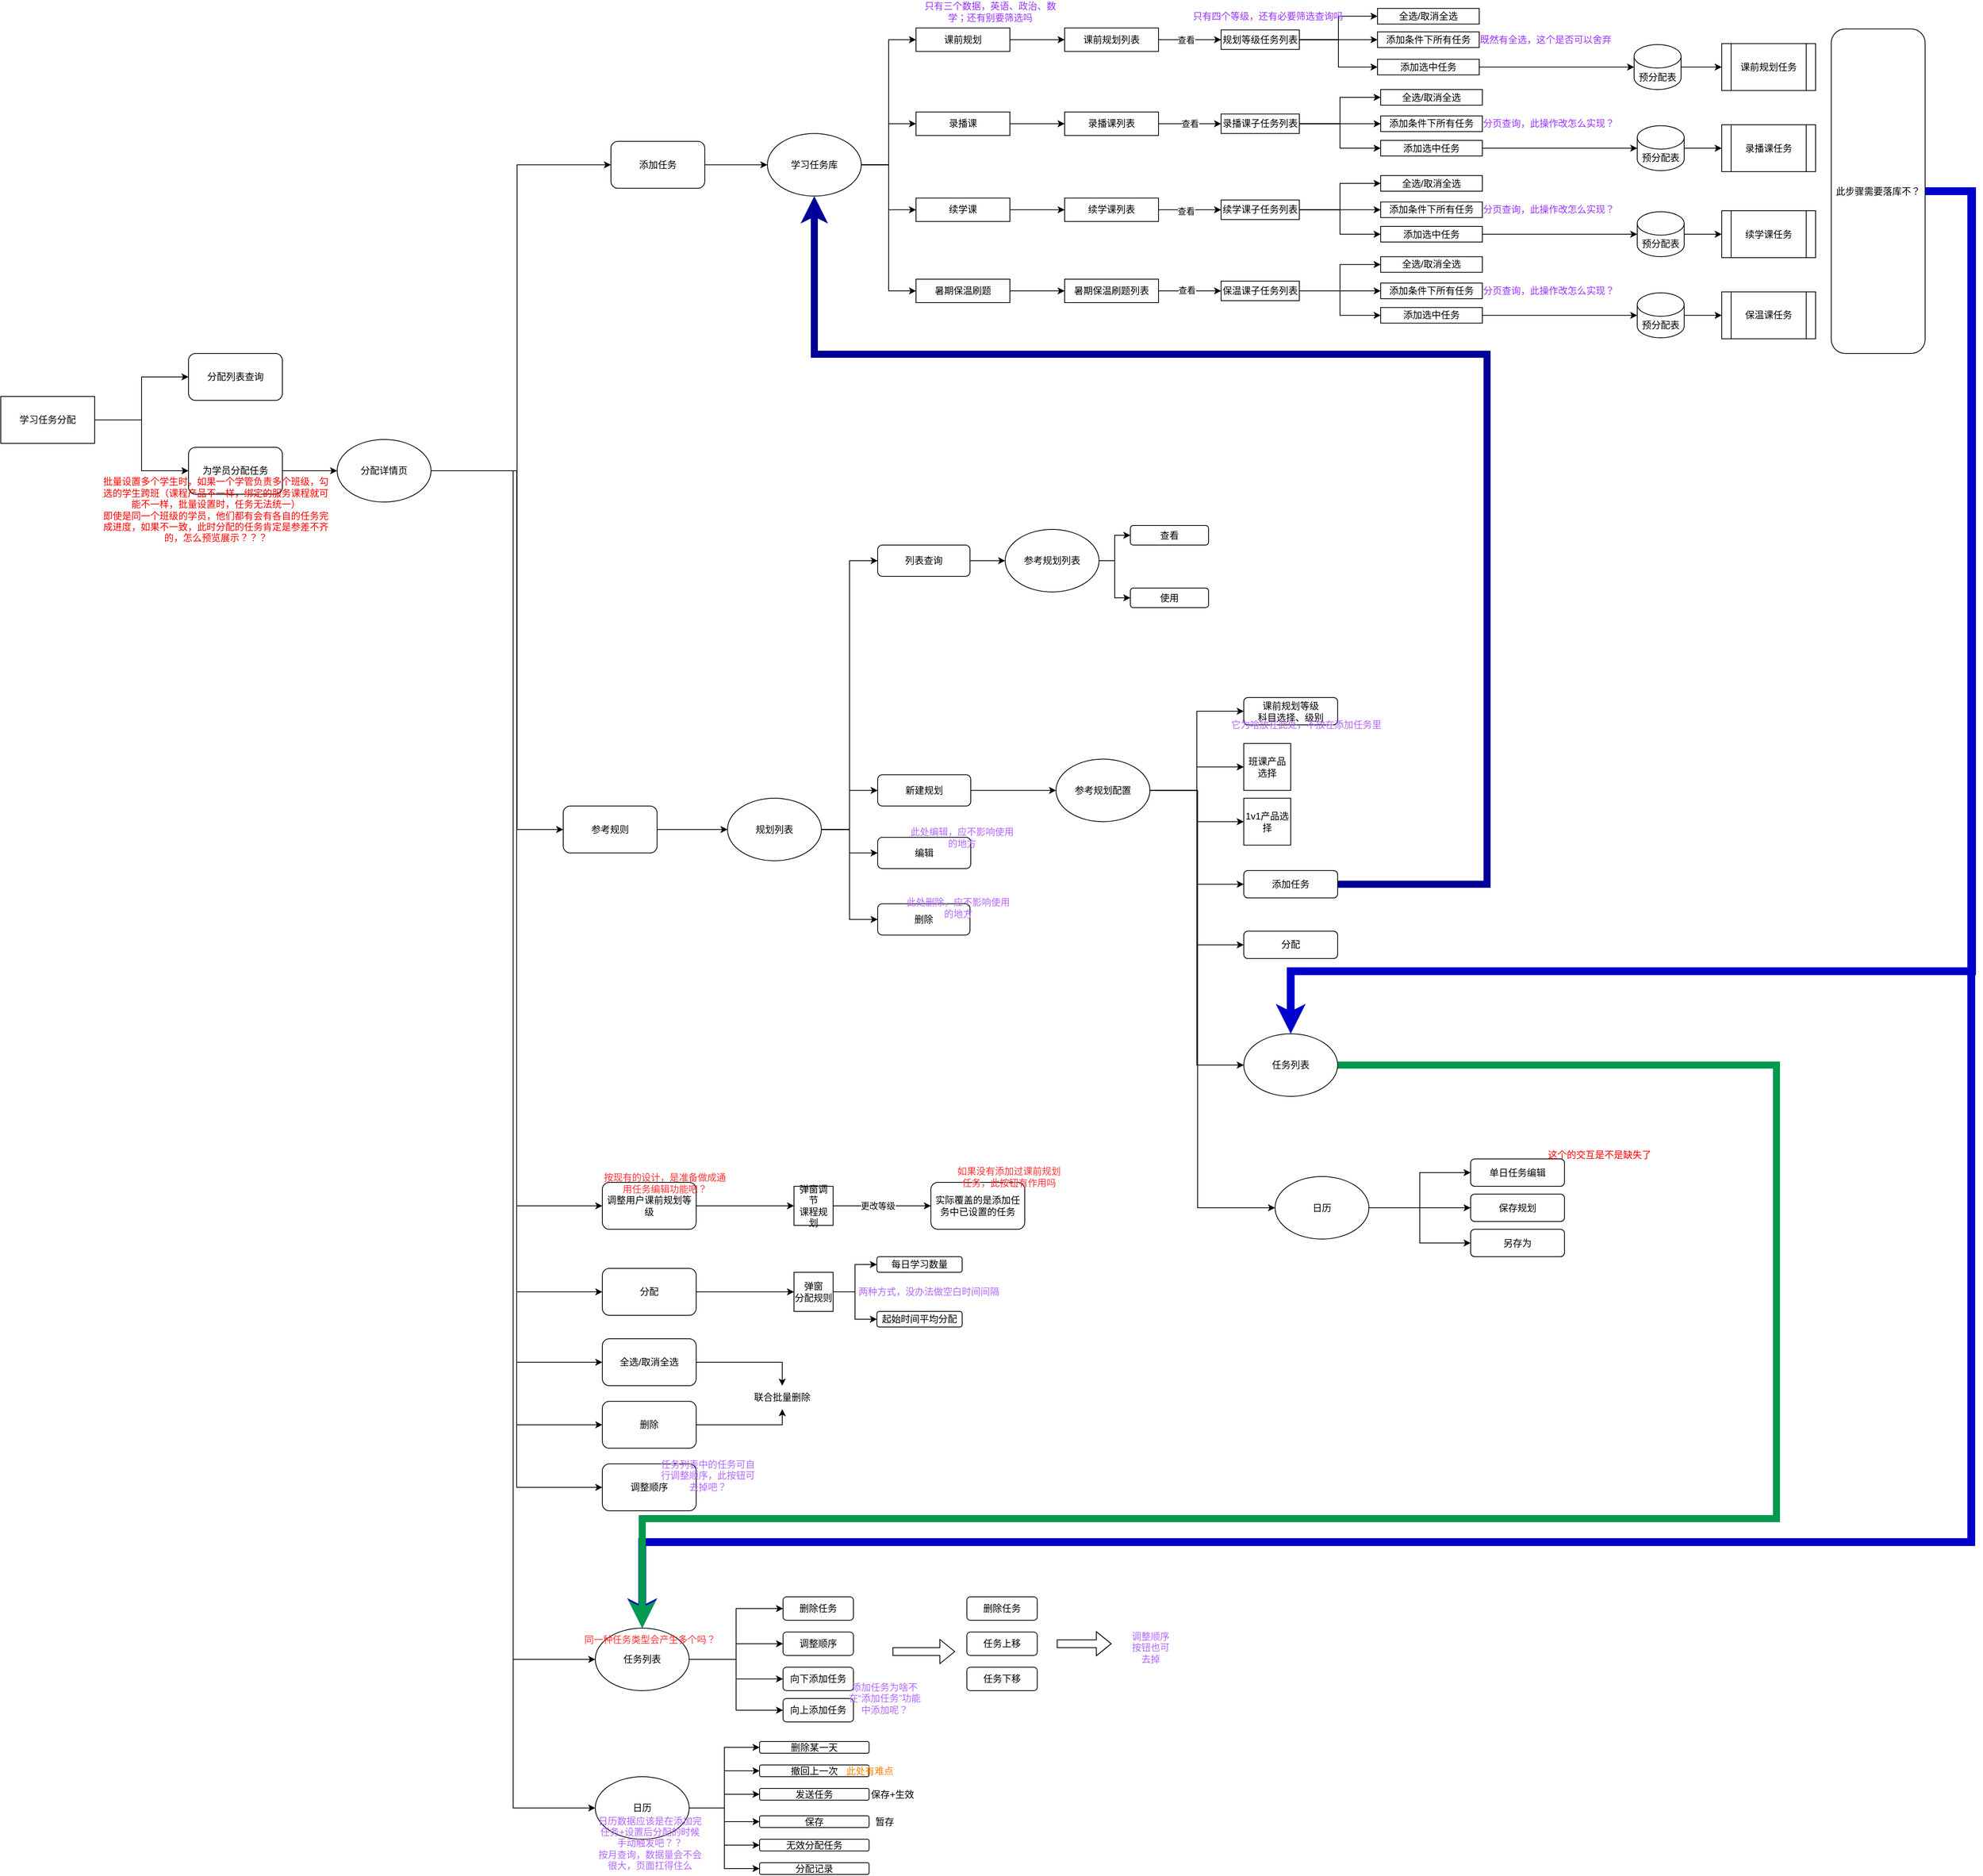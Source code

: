 <mxfile version="24.0.2" type="github">
  <diagram name="第 1 页" id="DTEnMfCUto97bQmpxiS1">
    <mxGraphModel dx="2868" dy="1452" grid="1" gridSize="10" guides="1" tooltips="1" connect="1" arrows="1" fold="1" page="1" pageScale="1" pageWidth="827" pageHeight="1169" math="0" shadow="0">
      <root>
        <mxCell id="0" />
        <mxCell id="1" parent="0" />
        <mxCell id="Sbyam__u2MsJ9fQgmKF_-37" style="edgeStyle=orthogonalEdgeStyle;rounded=0;orthogonalLoop=1;jettySize=auto;html=1;exitX=1;exitY=0.5;exitDx=0;exitDy=0;" edge="1" parent="1" source="Sbyam__u2MsJ9fQgmKF_-35" target="Sbyam__u2MsJ9fQgmKF_-36">
          <mxGeometry relative="1" as="geometry" />
        </mxCell>
        <mxCell id="Sbyam__u2MsJ9fQgmKF_-39" style="edgeStyle=orthogonalEdgeStyle;rounded=0;orthogonalLoop=1;jettySize=auto;html=1;exitX=1;exitY=0.5;exitDx=0;exitDy=0;entryX=0;entryY=0.5;entryDx=0;entryDy=0;" edge="1" parent="1" source="Sbyam__u2MsJ9fQgmKF_-35" target="Sbyam__u2MsJ9fQgmKF_-38">
          <mxGeometry relative="1" as="geometry" />
        </mxCell>
        <mxCell id="Sbyam__u2MsJ9fQgmKF_-35" value="学习任务分配" style="rounded=0;whiteSpace=wrap;html=1;" vertex="1" parent="1">
          <mxGeometry x="110" y="525" width="120" height="60" as="geometry" />
        </mxCell>
        <mxCell id="Sbyam__u2MsJ9fQgmKF_-36" value="分配列表查询" style="rounded=1;whiteSpace=wrap;html=1;" vertex="1" parent="1">
          <mxGeometry x="350" y="470" width="120" height="60" as="geometry" />
        </mxCell>
        <mxCell id="Sbyam__u2MsJ9fQgmKF_-42" style="edgeStyle=orthogonalEdgeStyle;rounded=0;orthogonalLoop=1;jettySize=auto;html=1;exitX=1;exitY=0.5;exitDx=0;exitDy=0;" edge="1" parent="1" source="Sbyam__u2MsJ9fQgmKF_-38" target="Sbyam__u2MsJ9fQgmKF_-41">
          <mxGeometry relative="1" as="geometry" />
        </mxCell>
        <mxCell id="Sbyam__u2MsJ9fQgmKF_-38" value="为学员分配任务" style="rounded=1;whiteSpace=wrap;html=1;" vertex="1" parent="1">
          <mxGeometry x="350" y="590" width="120" height="60" as="geometry" />
        </mxCell>
        <mxCell id="Sbyam__u2MsJ9fQgmKF_-50" style="edgeStyle=orthogonalEdgeStyle;rounded=0;orthogonalLoop=1;jettySize=auto;html=1;exitX=1;exitY=0.5;exitDx=0;exitDy=0;entryX=0;entryY=0.5;entryDx=0;entryDy=0;" edge="1" parent="1" source="Sbyam__u2MsJ9fQgmKF_-41" target="Sbyam__u2MsJ9fQgmKF_-43">
          <mxGeometry relative="1" as="geometry">
            <Array as="points">
              <mxPoint x="770" y="620" />
              <mxPoint x="770" y="229" />
            </Array>
          </mxGeometry>
        </mxCell>
        <mxCell id="Sbyam__u2MsJ9fQgmKF_-52" style="edgeStyle=orthogonalEdgeStyle;rounded=0;orthogonalLoop=1;jettySize=auto;html=1;exitX=1;exitY=0.5;exitDx=0;exitDy=0;entryX=0;entryY=0.5;entryDx=0;entryDy=0;" edge="1" parent="1" source="Sbyam__u2MsJ9fQgmKF_-41" target="Sbyam__u2MsJ9fQgmKF_-45">
          <mxGeometry relative="1" as="geometry" />
        </mxCell>
        <mxCell id="Sbyam__u2MsJ9fQgmKF_-53" style="edgeStyle=orthogonalEdgeStyle;rounded=0;orthogonalLoop=1;jettySize=auto;html=1;exitX=1;exitY=0.5;exitDx=0;exitDy=0;entryX=0;entryY=0.5;entryDx=0;entryDy=0;" edge="1" parent="1" source="Sbyam__u2MsJ9fQgmKF_-41" target="Sbyam__u2MsJ9fQgmKF_-46">
          <mxGeometry relative="1" as="geometry" />
        </mxCell>
        <mxCell id="Sbyam__u2MsJ9fQgmKF_-54" style="edgeStyle=orthogonalEdgeStyle;rounded=0;orthogonalLoop=1;jettySize=auto;html=1;exitX=1;exitY=0.5;exitDx=0;exitDy=0;entryX=0;entryY=0.5;entryDx=0;entryDy=0;" edge="1" parent="1" source="Sbyam__u2MsJ9fQgmKF_-41" target="Sbyam__u2MsJ9fQgmKF_-47">
          <mxGeometry relative="1" as="geometry" />
        </mxCell>
        <mxCell id="Sbyam__u2MsJ9fQgmKF_-55" style="edgeStyle=orthogonalEdgeStyle;rounded=0;orthogonalLoop=1;jettySize=auto;html=1;exitX=1;exitY=0.5;exitDx=0;exitDy=0;entryX=0;entryY=0.5;entryDx=0;entryDy=0;" edge="1" parent="1" source="Sbyam__u2MsJ9fQgmKF_-41" target="Sbyam__u2MsJ9fQgmKF_-48">
          <mxGeometry relative="1" as="geometry" />
        </mxCell>
        <mxCell id="Sbyam__u2MsJ9fQgmKF_-56" style="edgeStyle=orthogonalEdgeStyle;rounded=0;orthogonalLoop=1;jettySize=auto;html=1;exitX=1;exitY=0.5;exitDx=0;exitDy=0;entryX=0;entryY=0.5;entryDx=0;entryDy=0;" edge="1" parent="1" source="Sbyam__u2MsJ9fQgmKF_-41" target="Sbyam__u2MsJ9fQgmKF_-49">
          <mxGeometry relative="1" as="geometry" />
        </mxCell>
        <mxCell id="Sbyam__u2MsJ9fQgmKF_-57" style="edgeStyle=orthogonalEdgeStyle;rounded=0;orthogonalLoop=1;jettySize=auto;html=1;exitX=1;exitY=0.5;exitDx=0;exitDy=0;entryX=0;entryY=0.5;entryDx=0;entryDy=0;" edge="1" parent="1" source="Sbyam__u2MsJ9fQgmKF_-41" target="Sbyam__u2MsJ9fQgmKF_-44">
          <mxGeometry relative="1" as="geometry">
            <Array as="points">
              <mxPoint x="770" y="620" />
              <mxPoint x="770" y="1079" />
            </Array>
          </mxGeometry>
        </mxCell>
        <mxCell id="Sbyam__u2MsJ9fQgmKF_-152" style="edgeStyle=orthogonalEdgeStyle;rounded=0;orthogonalLoop=1;jettySize=auto;html=1;exitX=1;exitY=0.5;exitDx=0;exitDy=0;entryX=0;entryY=0.5;entryDx=0;entryDy=0;" edge="1" parent="1" source="Sbyam__u2MsJ9fQgmKF_-41" target="Sbyam__u2MsJ9fQgmKF_-151">
          <mxGeometry relative="1" as="geometry" />
        </mxCell>
        <mxCell id="Sbyam__u2MsJ9fQgmKF_-191" style="edgeStyle=orthogonalEdgeStyle;rounded=0;orthogonalLoop=1;jettySize=auto;html=1;exitX=1;exitY=0.5;exitDx=0;exitDy=0;entryX=0;entryY=0.5;entryDx=0;entryDy=0;" edge="1" parent="1" source="Sbyam__u2MsJ9fQgmKF_-41" target="Sbyam__u2MsJ9fQgmKF_-154">
          <mxGeometry relative="1" as="geometry" />
        </mxCell>
        <mxCell id="Sbyam__u2MsJ9fQgmKF_-41" value="分配详情页" style="ellipse;whiteSpace=wrap;html=1;" vertex="1" parent="1">
          <mxGeometry x="540" y="580" width="120" height="80" as="geometry" />
        </mxCell>
        <mxCell id="Sbyam__u2MsJ9fQgmKF_-59" style="edgeStyle=orthogonalEdgeStyle;rounded=0;orthogonalLoop=1;jettySize=auto;html=1;exitX=1;exitY=0.5;exitDx=0;exitDy=0;entryX=0;entryY=0.5;entryDx=0;entryDy=0;" edge="1" parent="1" source="Sbyam__u2MsJ9fQgmKF_-43" target="Sbyam__u2MsJ9fQgmKF_-58">
          <mxGeometry relative="1" as="geometry" />
        </mxCell>
        <mxCell id="Sbyam__u2MsJ9fQgmKF_-43" value="添加任务" style="rounded=1;whiteSpace=wrap;html=1;" vertex="1" parent="1">
          <mxGeometry x="890" y="198.75" width="120" height="60" as="geometry" />
        </mxCell>
        <mxCell id="Sbyam__u2MsJ9fQgmKF_-61" style="edgeStyle=orthogonalEdgeStyle;rounded=0;orthogonalLoop=1;jettySize=auto;html=1;exitX=1;exitY=0.5;exitDx=0;exitDy=0;" edge="1" parent="1" source="Sbyam__u2MsJ9fQgmKF_-44" target="Sbyam__u2MsJ9fQgmKF_-60">
          <mxGeometry relative="1" as="geometry" />
        </mxCell>
        <mxCell id="Sbyam__u2MsJ9fQgmKF_-44" value="参考规则" style="rounded=1;whiteSpace=wrap;html=1;" vertex="1" parent="1">
          <mxGeometry x="829" y="1048.75" width="120" height="60" as="geometry" />
        </mxCell>
        <mxCell id="Sbyam__u2MsJ9fQgmKF_-63" style="edgeStyle=orthogonalEdgeStyle;rounded=0;orthogonalLoop=1;jettySize=auto;html=1;exitX=1;exitY=0.5;exitDx=0;exitDy=0;" edge="1" parent="1" source="Sbyam__u2MsJ9fQgmKF_-45" target="Sbyam__u2MsJ9fQgmKF_-62">
          <mxGeometry relative="1" as="geometry" />
        </mxCell>
        <mxCell id="Sbyam__u2MsJ9fQgmKF_-45" value="调整用户课前规划等级" style="rounded=1;whiteSpace=wrap;html=1;" vertex="1" parent="1">
          <mxGeometry x="879" y="1530" width="120" height="60" as="geometry" />
        </mxCell>
        <mxCell id="Sbyam__u2MsJ9fQgmKF_-189" style="edgeStyle=orthogonalEdgeStyle;rounded=0;orthogonalLoop=1;jettySize=auto;html=1;exitX=1;exitY=0.5;exitDx=0;exitDy=0;" edge="1" parent="1" source="Sbyam__u2MsJ9fQgmKF_-46" target="Sbyam__u2MsJ9fQgmKF_-64">
          <mxGeometry relative="1" as="geometry" />
        </mxCell>
        <mxCell id="Sbyam__u2MsJ9fQgmKF_-46" value="分配" style="rounded=1;whiteSpace=wrap;html=1;" vertex="1" parent="1">
          <mxGeometry x="879" y="1640" width="120" height="60" as="geometry" />
        </mxCell>
        <mxCell id="Sbyam__u2MsJ9fQgmKF_-193" style="edgeStyle=orthogonalEdgeStyle;rounded=0;orthogonalLoop=1;jettySize=auto;html=1;exitX=1;exitY=0.5;exitDx=0;exitDy=0;entryX=0.5;entryY=0;entryDx=0;entryDy=0;" edge="1" parent="1" source="Sbyam__u2MsJ9fQgmKF_-47" target="Sbyam__u2MsJ9fQgmKF_-192">
          <mxGeometry relative="1" as="geometry" />
        </mxCell>
        <mxCell id="Sbyam__u2MsJ9fQgmKF_-47" value="全选/取消全选" style="rounded=1;whiteSpace=wrap;html=1;" vertex="1" parent="1">
          <mxGeometry x="879" y="1730" width="120" height="60" as="geometry" />
        </mxCell>
        <mxCell id="Sbyam__u2MsJ9fQgmKF_-194" style="edgeStyle=orthogonalEdgeStyle;rounded=0;orthogonalLoop=1;jettySize=auto;html=1;exitX=1;exitY=0.5;exitDx=0;exitDy=0;entryX=0.5;entryY=1;entryDx=0;entryDy=0;" edge="1" parent="1" source="Sbyam__u2MsJ9fQgmKF_-48" target="Sbyam__u2MsJ9fQgmKF_-192">
          <mxGeometry relative="1" as="geometry" />
        </mxCell>
        <mxCell id="Sbyam__u2MsJ9fQgmKF_-48" value="删除" style="rounded=1;whiteSpace=wrap;html=1;" vertex="1" parent="1">
          <mxGeometry x="879" y="1810" width="120" height="60" as="geometry" />
        </mxCell>
        <mxCell id="Sbyam__u2MsJ9fQgmKF_-49" value="调整顺序" style="rounded=1;whiteSpace=wrap;html=1;" vertex="1" parent="1">
          <mxGeometry x="879" y="1890" width="120" height="60" as="geometry" />
        </mxCell>
        <mxCell id="Sbyam__u2MsJ9fQgmKF_-69" style="edgeStyle=orthogonalEdgeStyle;rounded=0;orthogonalLoop=1;jettySize=auto;html=1;exitX=1;exitY=0.5;exitDx=0;exitDy=0;entryX=0;entryY=0.5;entryDx=0;entryDy=0;" edge="1" parent="1" source="Sbyam__u2MsJ9fQgmKF_-58" target="Sbyam__u2MsJ9fQgmKF_-65">
          <mxGeometry relative="1" as="geometry" />
        </mxCell>
        <mxCell id="Sbyam__u2MsJ9fQgmKF_-70" style="edgeStyle=orthogonalEdgeStyle;rounded=0;orthogonalLoop=1;jettySize=auto;html=1;exitX=1;exitY=0.5;exitDx=0;exitDy=0;entryX=0;entryY=0.5;entryDx=0;entryDy=0;" edge="1" parent="1" source="Sbyam__u2MsJ9fQgmKF_-58" target="Sbyam__u2MsJ9fQgmKF_-66">
          <mxGeometry relative="1" as="geometry" />
        </mxCell>
        <mxCell id="Sbyam__u2MsJ9fQgmKF_-71" style="edgeStyle=orthogonalEdgeStyle;rounded=0;orthogonalLoop=1;jettySize=auto;html=1;exitX=1;exitY=0.5;exitDx=0;exitDy=0;entryX=0;entryY=0.5;entryDx=0;entryDy=0;" edge="1" parent="1" source="Sbyam__u2MsJ9fQgmKF_-58" target="Sbyam__u2MsJ9fQgmKF_-67">
          <mxGeometry relative="1" as="geometry" />
        </mxCell>
        <mxCell id="Sbyam__u2MsJ9fQgmKF_-72" style="edgeStyle=orthogonalEdgeStyle;rounded=0;orthogonalLoop=1;jettySize=auto;html=1;exitX=1;exitY=0.5;exitDx=0;exitDy=0;entryX=0;entryY=0.5;entryDx=0;entryDy=0;" edge="1" parent="1" source="Sbyam__u2MsJ9fQgmKF_-58" target="Sbyam__u2MsJ9fQgmKF_-68">
          <mxGeometry relative="1" as="geometry" />
        </mxCell>
        <mxCell id="Sbyam__u2MsJ9fQgmKF_-58" value="学习任务库" style="ellipse;whiteSpace=wrap;html=1;" vertex="1" parent="1">
          <mxGeometry x="1090" y="188.75" width="120" height="80" as="geometry" />
        </mxCell>
        <mxCell id="Sbyam__u2MsJ9fQgmKF_-213" style="edgeStyle=orthogonalEdgeStyle;rounded=0;orthogonalLoop=1;jettySize=auto;html=1;exitX=1;exitY=0.5;exitDx=0;exitDy=0;entryX=0;entryY=0.5;entryDx=0;entryDy=0;" edge="1" parent="1" source="Sbyam__u2MsJ9fQgmKF_-60" target="Sbyam__u2MsJ9fQgmKF_-209">
          <mxGeometry relative="1" as="geometry" />
        </mxCell>
        <mxCell id="Sbyam__u2MsJ9fQgmKF_-214" style="edgeStyle=orthogonalEdgeStyle;rounded=0;orthogonalLoop=1;jettySize=auto;html=1;exitX=1;exitY=0.5;exitDx=0;exitDy=0;entryX=0;entryY=0.5;entryDx=0;entryDy=0;" edge="1" parent="1" source="Sbyam__u2MsJ9fQgmKF_-60" target="Sbyam__u2MsJ9fQgmKF_-210">
          <mxGeometry relative="1" as="geometry" />
        </mxCell>
        <mxCell id="Sbyam__u2MsJ9fQgmKF_-215" style="edgeStyle=orthogonalEdgeStyle;rounded=0;orthogonalLoop=1;jettySize=auto;html=1;exitX=1;exitY=0.5;exitDx=0;exitDy=0;entryX=0;entryY=0.5;entryDx=0;entryDy=0;" edge="1" parent="1" source="Sbyam__u2MsJ9fQgmKF_-60" target="Sbyam__u2MsJ9fQgmKF_-211">
          <mxGeometry relative="1" as="geometry" />
        </mxCell>
        <mxCell id="Sbyam__u2MsJ9fQgmKF_-216" style="edgeStyle=orthogonalEdgeStyle;rounded=0;orthogonalLoop=1;jettySize=auto;html=1;exitX=1;exitY=0.5;exitDx=0;exitDy=0;entryX=0;entryY=0.5;entryDx=0;entryDy=0;" edge="1" parent="1" source="Sbyam__u2MsJ9fQgmKF_-60" target="Sbyam__u2MsJ9fQgmKF_-212">
          <mxGeometry relative="1" as="geometry" />
        </mxCell>
        <mxCell id="Sbyam__u2MsJ9fQgmKF_-60" value="规划列表" style="ellipse;whiteSpace=wrap;html=1;" vertex="1" parent="1">
          <mxGeometry x="1039" y="1038.75" width="120" height="80" as="geometry" />
        </mxCell>
        <mxCell id="Sbyam__u2MsJ9fQgmKF_-158" style="edgeStyle=orthogonalEdgeStyle;rounded=0;orthogonalLoop=1;jettySize=auto;html=1;exitX=1;exitY=0.5;exitDx=0;exitDy=0;entryX=0;entryY=0.5;entryDx=0;entryDy=0;" edge="1" parent="1" source="Sbyam__u2MsJ9fQgmKF_-62" target="Sbyam__u2MsJ9fQgmKF_-157">
          <mxGeometry relative="1" as="geometry" />
        </mxCell>
        <mxCell id="Sbyam__u2MsJ9fQgmKF_-159" value="更改等级" style="edgeLabel;html=1;align=center;verticalAlign=middle;resizable=0;points=[];" vertex="1" connectable="0" parent="Sbyam__u2MsJ9fQgmKF_-158">
          <mxGeometry x="-0.192" y="-1" relative="1" as="geometry">
            <mxPoint x="6" y="-1" as="offset" />
          </mxGeometry>
        </mxCell>
        <mxCell id="Sbyam__u2MsJ9fQgmKF_-62" value="弹窗&lt;span style=&quot;background-color: initial;&quot;&gt;调节&lt;/span&gt;&lt;div&gt;课程&lt;span style=&quot;background-color: initial;&quot;&gt;规划&lt;/span&gt;&lt;/div&gt;" style="whiteSpace=wrap;html=1;aspect=fixed;" vertex="1" parent="1">
          <mxGeometry x="1124" y="1535" width="50" height="50" as="geometry" />
        </mxCell>
        <mxCell id="Sbyam__u2MsJ9fQgmKF_-187" style="edgeStyle=orthogonalEdgeStyle;rounded=0;orthogonalLoop=1;jettySize=auto;html=1;exitX=1;exitY=0.5;exitDx=0;exitDy=0;entryX=0;entryY=0.5;entryDx=0;entryDy=0;" edge="1" parent="1" source="Sbyam__u2MsJ9fQgmKF_-64" target="Sbyam__u2MsJ9fQgmKF_-183">
          <mxGeometry relative="1" as="geometry" />
        </mxCell>
        <mxCell id="Sbyam__u2MsJ9fQgmKF_-188" style="edgeStyle=orthogonalEdgeStyle;rounded=0;orthogonalLoop=1;jettySize=auto;html=1;exitX=1;exitY=0.5;exitDx=0;exitDy=0;entryX=0;entryY=0.5;entryDx=0;entryDy=0;" edge="1" parent="1" source="Sbyam__u2MsJ9fQgmKF_-64" target="Sbyam__u2MsJ9fQgmKF_-186">
          <mxGeometry relative="1" as="geometry" />
        </mxCell>
        <mxCell id="Sbyam__u2MsJ9fQgmKF_-64" value="弹窗&lt;div&gt;分配规则&lt;/div&gt;" style="whiteSpace=wrap;html=1;aspect=fixed;" vertex="1" parent="1">
          <mxGeometry x="1124" y="1645" width="50" height="50" as="geometry" />
        </mxCell>
        <mxCell id="Sbyam__u2MsJ9fQgmKF_-93" style="edgeStyle=orthogonalEdgeStyle;rounded=0;orthogonalLoop=1;jettySize=auto;html=1;exitX=1;exitY=0.5;exitDx=0;exitDy=0;entryX=0;entryY=0.5;entryDx=0;entryDy=0;" edge="1" parent="1" source="Sbyam__u2MsJ9fQgmKF_-65" target="Sbyam__u2MsJ9fQgmKF_-92">
          <mxGeometry relative="1" as="geometry" />
        </mxCell>
        <mxCell id="Sbyam__u2MsJ9fQgmKF_-65" value="课前规划" style="rounded=0;whiteSpace=wrap;html=1;" vertex="1" parent="1">
          <mxGeometry x="1280" y="53.75" width="120" height="30" as="geometry" />
        </mxCell>
        <mxCell id="Sbyam__u2MsJ9fQgmKF_-98" style="edgeStyle=orthogonalEdgeStyle;rounded=0;orthogonalLoop=1;jettySize=auto;html=1;exitX=1;exitY=0.5;exitDx=0;exitDy=0;entryX=0;entryY=0.5;entryDx=0;entryDy=0;" edge="1" parent="1" source="Sbyam__u2MsJ9fQgmKF_-66" target="Sbyam__u2MsJ9fQgmKF_-97">
          <mxGeometry relative="1" as="geometry" />
        </mxCell>
        <mxCell id="Sbyam__u2MsJ9fQgmKF_-66" value="录播课" style="rounded=0;whiteSpace=wrap;html=1;" vertex="1" parent="1">
          <mxGeometry x="1280" y="161.25" width="120" height="30" as="geometry" />
        </mxCell>
        <mxCell id="Sbyam__u2MsJ9fQgmKF_-114" style="edgeStyle=orthogonalEdgeStyle;rounded=0;orthogonalLoop=1;jettySize=auto;html=1;exitX=1;exitY=0.5;exitDx=0;exitDy=0;entryX=0;entryY=0.5;entryDx=0;entryDy=0;" edge="1" parent="1" source="Sbyam__u2MsJ9fQgmKF_-67" target="Sbyam__u2MsJ9fQgmKF_-113">
          <mxGeometry relative="1" as="geometry" />
        </mxCell>
        <mxCell id="Sbyam__u2MsJ9fQgmKF_-67" value="续学课" style="rounded=0;whiteSpace=wrap;html=1;" vertex="1" parent="1">
          <mxGeometry x="1280" y="271.25" width="120" height="30" as="geometry" />
        </mxCell>
        <mxCell id="Sbyam__u2MsJ9fQgmKF_-129" style="edgeStyle=orthogonalEdgeStyle;rounded=0;orthogonalLoop=1;jettySize=auto;html=1;exitX=1;exitY=0.5;exitDx=0;exitDy=0;entryX=0;entryY=0.5;entryDx=0;entryDy=0;" edge="1" parent="1" source="Sbyam__u2MsJ9fQgmKF_-68" target="Sbyam__u2MsJ9fQgmKF_-128">
          <mxGeometry relative="1" as="geometry" />
        </mxCell>
        <mxCell id="Sbyam__u2MsJ9fQgmKF_-68" value="暑期保温刷题" style="rounded=0;whiteSpace=wrap;html=1;" vertex="1" parent="1">
          <mxGeometry x="1280" y="375" width="120" height="30" as="geometry" />
        </mxCell>
        <mxCell id="Sbyam__u2MsJ9fQgmKF_-73" value="&lt;font color=&quot;#9933ff&quot;&gt;只有三个数据，英语、政治、数学；还有别要筛选吗&lt;/font&gt;" style="text;html=1;align=center;verticalAlign=middle;whiteSpace=wrap;rounded=0;" vertex="1" parent="1">
          <mxGeometry x="1290" y="20" width="170" height="25" as="geometry" />
        </mxCell>
        <mxCell id="Sbyam__u2MsJ9fQgmKF_-81" style="edgeStyle=orthogonalEdgeStyle;rounded=0;orthogonalLoop=1;jettySize=auto;html=1;exitX=1;exitY=0.5;exitDx=0;exitDy=0;entryX=0;entryY=0.5;entryDx=0;entryDy=0;" edge="1" parent="1" source="Sbyam__u2MsJ9fQgmKF_-74" target="Sbyam__u2MsJ9fQgmKF_-78">
          <mxGeometry relative="1" as="geometry" />
        </mxCell>
        <mxCell id="Sbyam__u2MsJ9fQgmKF_-82" style="edgeStyle=orthogonalEdgeStyle;rounded=0;orthogonalLoop=1;jettySize=auto;html=1;exitX=1;exitY=0.5;exitDx=0;exitDy=0;entryX=0;entryY=0.5;entryDx=0;entryDy=0;" edge="1" parent="1" source="Sbyam__u2MsJ9fQgmKF_-74" target="Sbyam__u2MsJ9fQgmKF_-79">
          <mxGeometry relative="1" as="geometry" />
        </mxCell>
        <mxCell id="Sbyam__u2MsJ9fQgmKF_-83" style="edgeStyle=orthogonalEdgeStyle;rounded=0;orthogonalLoop=1;jettySize=auto;html=1;exitX=1;exitY=0.5;exitDx=0;exitDy=0;entryX=0;entryY=0.5;entryDx=0;entryDy=0;" edge="1" parent="1" source="Sbyam__u2MsJ9fQgmKF_-74" target="Sbyam__u2MsJ9fQgmKF_-80">
          <mxGeometry relative="1" as="geometry" />
        </mxCell>
        <mxCell id="Sbyam__u2MsJ9fQgmKF_-74" value="规划等级任务列表" style="rounded=0;whiteSpace=wrap;html=1;" vertex="1" parent="1">
          <mxGeometry x="1670" y="56.25" width="100" height="25" as="geometry" />
        </mxCell>
        <mxCell id="Sbyam__u2MsJ9fQgmKF_-75" value="&lt;font color=&quot;#9933ff&quot;&gt;只有四个等级，还有必要筛选查询吗&lt;/font&gt;" style="text;html=1;align=center;verticalAlign=middle;whiteSpace=wrap;rounded=0;" vertex="1" parent="1">
          <mxGeometry x="1630" y="26.25" width="200" height="25" as="geometry" />
        </mxCell>
        <mxCell id="Sbyam__u2MsJ9fQgmKF_-78" value="全选/取消全选" style="rounded=0;whiteSpace=wrap;html=1;" vertex="1" parent="1">
          <mxGeometry x="1870" y="28.75" width="130" height="20" as="geometry" />
        </mxCell>
        <mxCell id="Sbyam__u2MsJ9fQgmKF_-79" value="添加条件下所有任务" style="rounded=0;whiteSpace=wrap;html=1;" vertex="1" parent="1">
          <mxGeometry x="1870" y="58.75" width="130" height="20" as="geometry" />
        </mxCell>
        <mxCell id="Sbyam__u2MsJ9fQgmKF_-80" value="添加选中任务" style="rounded=0;whiteSpace=wrap;html=1;" vertex="1" parent="1">
          <mxGeometry x="1870" y="93.75" width="130" height="20" as="geometry" />
        </mxCell>
        <mxCell id="Sbyam__u2MsJ9fQgmKF_-84" value="&lt;font color=&quot;#9933ff&quot;&gt;既然有全选，这个是否可以舍弃&lt;/font&gt;" style="text;html=1;align=center;verticalAlign=middle;whiteSpace=wrap;rounded=0;" vertex="1" parent="1">
          <mxGeometry x="2000" y="56.25" width="170" height="25" as="geometry" />
        </mxCell>
        <mxCell id="Sbyam__u2MsJ9fQgmKF_-144" style="edgeStyle=orthogonalEdgeStyle;rounded=0;orthogonalLoop=1;jettySize=auto;html=1;exitX=1;exitY=0.5;exitDx=0;exitDy=0;exitPerimeter=0;" edge="1" parent="1" source="Sbyam__u2MsJ9fQgmKF_-85" target="Sbyam__u2MsJ9fQgmKF_-143">
          <mxGeometry relative="1" as="geometry" />
        </mxCell>
        <mxCell id="Sbyam__u2MsJ9fQgmKF_-85" value="预分配表" style="shape=cylinder3;whiteSpace=wrap;html=1;boundedLbl=1;backgroundOutline=1;size=15;" vertex="1" parent="1">
          <mxGeometry x="2198" y="75" width="60" height="57.5" as="geometry" />
        </mxCell>
        <mxCell id="Sbyam__u2MsJ9fQgmKF_-88" style="edgeStyle=orthogonalEdgeStyle;rounded=0;orthogonalLoop=1;jettySize=auto;html=1;exitX=1;exitY=0.5;exitDx=0;exitDy=0;entryX=0;entryY=0.5;entryDx=0;entryDy=0;entryPerimeter=0;" edge="1" parent="1" source="Sbyam__u2MsJ9fQgmKF_-80" target="Sbyam__u2MsJ9fQgmKF_-85">
          <mxGeometry relative="1" as="geometry" />
        </mxCell>
        <mxCell id="Sbyam__u2MsJ9fQgmKF_-94" style="edgeStyle=orthogonalEdgeStyle;rounded=0;orthogonalLoop=1;jettySize=auto;html=1;exitX=1;exitY=0.5;exitDx=0;exitDy=0;" edge="1" parent="1" source="Sbyam__u2MsJ9fQgmKF_-92" target="Sbyam__u2MsJ9fQgmKF_-74">
          <mxGeometry relative="1" as="geometry" />
        </mxCell>
        <mxCell id="Sbyam__u2MsJ9fQgmKF_-95" value="查看" style="edgeLabel;html=1;align=center;verticalAlign=middle;resizable=0;points=[];" vertex="1" connectable="0" parent="Sbyam__u2MsJ9fQgmKF_-94">
          <mxGeometry x="0.055" y="2" relative="1" as="geometry">
            <mxPoint x="-7" y="2" as="offset" />
          </mxGeometry>
        </mxCell>
        <mxCell id="Sbyam__u2MsJ9fQgmKF_-92" value="课前规划列表" style="rounded=0;whiteSpace=wrap;html=1;" vertex="1" parent="1">
          <mxGeometry x="1470" y="53.75" width="120" height="30" as="geometry" />
        </mxCell>
        <mxCell id="Sbyam__u2MsJ9fQgmKF_-101" style="edgeStyle=orthogonalEdgeStyle;rounded=0;orthogonalLoop=1;jettySize=auto;html=1;exitX=1;exitY=0.5;exitDx=0;exitDy=0;" edge="1" parent="1" source="Sbyam__u2MsJ9fQgmKF_-97" target="Sbyam__u2MsJ9fQgmKF_-100">
          <mxGeometry relative="1" as="geometry" />
        </mxCell>
        <mxCell id="Sbyam__u2MsJ9fQgmKF_-102" value="查看" style="edgeLabel;html=1;align=center;verticalAlign=middle;resizable=0;points=[];" vertex="1" connectable="0" parent="Sbyam__u2MsJ9fQgmKF_-101">
          <mxGeometry x="-0.004" y="1" relative="1" as="geometry">
            <mxPoint as="offset" />
          </mxGeometry>
        </mxCell>
        <mxCell id="Sbyam__u2MsJ9fQgmKF_-97" value="录播课列表" style="rounded=0;whiteSpace=wrap;html=1;" vertex="1" parent="1">
          <mxGeometry x="1470" y="161.25" width="120" height="30" as="geometry" />
        </mxCell>
        <mxCell id="Sbyam__u2MsJ9fQgmKF_-109" style="edgeStyle=orthogonalEdgeStyle;rounded=0;orthogonalLoop=1;jettySize=auto;html=1;exitX=1;exitY=0.5;exitDx=0;exitDy=0;entryX=0;entryY=0.5;entryDx=0;entryDy=0;" edge="1" parent="1" source="Sbyam__u2MsJ9fQgmKF_-100" target="Sbyam__u2MsJ9fQgmKF_-104">
          <mxGeometry relative="1" as="geometry" />
        </mxCell>
        <mxCell id="Sbyam__u2MsJ9fQgmKF_-110" style="edgeStyle=orthogonalEdgeStyle;rounded=0;orthogonalLoop=1;jettySize=auto;html=1;exitX=1;exitY=0.5;exitDx=0;exitDy=0;entryX=0;entryY=0.5;entryDx=0;entryDy=0;" edge="1" parent="1" source="Sbyam__u2MsJ9fQgmKF_-100" target="Sbyam__u2MsJ9fQgmKF_-103">
          <mxGeometry relative="1" as="geometry" />
        </mxCell>
        <mxCell id="Sbyam__u2MsJ9fQgmKF_-111" style="edgeStyle=orthogonalEdgeStyle;rounded=0;orthogonalLoop=1;jettySize=auto;html=1;exitX=1;exitY=0.5;exitDx=0;exitDy=0;entryX=0;entryY=0.5;entryDx=0;entryDy=0;" edge="1" parent="1" source="Sbyam__u2MsJ9fQgmKF_-100" target="Sbyam__u2MsJ9fQgmKF_-105">
          <mxGeometry relative="1" as="geometry" />
        </mxCell>
        <mxCell id="Sbyam__u2MsJ9fQgmKF_-100" value="录播课子任务列表" style="rounded=0;whiteSpace=wrap;html=1;" vertex="1" parent="1">
          <mxGeometry x="1670" y="163.75" width="100" height="25" as="geometry" />
        </mxCell>
        <mxCell id="Sbyam__u2MsJ9fQgmKF_-103" value="全选/取消全选" style="rounded=0;whiteSpace=wrap;html=1;" vertex="1" parent="1">
          <mxGeometry x="1874" y="132.5" width="130" height="20" as="geometry" />
        </mxCell>
        <mxCell id="Sbyam__u2MsJ9fQgmKF_-104" value="添加条件下所有任务" style="rounded=0;whiteSpace=wrap;html=1;" vertex="1" parent="1">
          <mxGeometry x="1874" y="166.25" width="130" height="20" as="geometry" />
        </mxCell>
        <mxCell id="Sbyam__u2MsJ9fQgmKF_-105" value="添加选中任务" style="rounded=0;whiteSpace=wrap;html=1;" vertex="1" parent="1">
          <mxGeometry x="1874" y="197.5" width="130" height="20" as="geometry" />
        </mxCell>
        <mxCell id="Sbyam__u2MsJ9fQgmKF_-106" value="&lt;font color=&quot;#9933ff&quot;&gt;分页查询，此操作改怎么实现？&lt;/font&gt;" style="text;html=1;align=center;verticalAlign=middle;whiteSpace=wrap;rounded=0;" vertex="1" parent="1">
          <mxGeometry x="2004" y="163.75" width="170" height="25" as="geometry" />
        </mxCell>
        <mxCell id="Sbyam__u2MsJ9fQgmKF_-146" style="edgeStyle=orthogonalEdgeStyle;rounded=0;orthogonalLoop=1;jettySize=auto;html=1;exitX=1;exitY=0.5;exitDx=0;exitDy=0;exitPerimeter=0;entryX=0;entryY=0.5;entryDx=0;entryDy=0;" edge="1" parent="1" source="Sbyam__u2MsJ9fQgmKF_-107" target="Sbyam__u2MsJ9fQgmKF_-145">
          <mxGeometry relative="1" as="geometry" />
        </mxCell>
        <mxCell id="Sbyam__u2MsJ9fQgmKF_-107" value="预分配表" style="shape=cylinder3;whiteSpace=wrap;html=1;boundedLbl=1;backgroundOutline=1;size=15;" vertex="1" parent="1">
          <mxGeometry x="2202" y="178.75" width="60" height="57.5" as="geometry" />
        </mxCell>
        <mxCell id="Sbyam__u2MsJ9fQgmKF_-108" style="edgeStyle=orthogonalEdgeStyle;rounded=0;orthogonalLoop=1;jettySize=auto;html=1;exitX=1;exitY=0.5;exitDx=0;exitDy=0;entryX=0;entryY=0.5;entryDx=0;entryDy=0;entryPerimeter=0;" edge="1" parent="1" source="Sbyam__u2MsJ9fQgmKF_-105" target="Sbyam__u2MsJ9fQgmKF_-107">
          <mxGeometry relative="1" as="geometry" />
        </mxCell>
        <mxCell id="Sbyam__u2MsJ9fQgmKF_-117" style="edgeStyle=orthogonalEdgeStyle;rounded=0;orthogonalLoop=1;jettySize=auto;html=1;exitX=1;exitY=0.5;exitDx=0;exitDy=0;entryX=0;entryY=0.5;entryDx=0;entryDy=0;" edge="1" parent="1" source="Sbyam__u2MsJ9fQgmKF_-113" target="Sbyam__u2MsJ9fQgmKF_-116">
          <mxGeometry relative="1" as="geometry" />
        </mxCell>
        <mxCell id="Sbyam__u2MsJ9fQgmKF_-118" value="查看" style="edgeLabel;html=1;align=center;verticalAlign=middle;resizable=0;points=[];" vertex="1" connectable="0" parent="Sbyam__u2MsJ9fQgmKF_-117">
          <mxGeometry x="-0.133" y="-1" relative="1" as="geometry">
            <mxPoint as="offset" />
          </mxGeometry>
        </mxCell>
        <mxCell id="Sbyam__u2MsJ9fQgmKF_-113" value="续学课列表" style="rounded=0;whiteSpace=wrap;html=1;" vertex="1" parent="1">
          <mxGeometry x="1470" y="271.25" width="120" height="30" as="geometry" />
        </mxCell>
        <mxCell id="Sbyam__u2MsJ9fQgmKF_-125" style="edgeStyle=orthogonalEdgeStyle;rounded=0;orthogonalLoop=1;jettySize=auto;html=1;exitX=1;exitY=0.5;exitDx=0;exitDy=0;entryX=0;entryY=0.5;entryDx=0;entryDy=0;" edge="1" parent="1" source="Sbyam__u2MsJ9fQgmKF_-116" target="Sbyam__u2MsJ9fQgmKF_-119">
          <mxGeometry relative="1" as="geometry" />
        </mxCell>
        <mxCell id="Sbyam__u2MsJ9fQgmKF_-126" style="edgeStyle=orthogonalEdgeStyle;rounded=0;orthogonalLoop=1;jettySize=auto;html=1;exitX=1;exitY=0.5;exitDx=0;exitDy=0;entryX=0;entryY=0.5;entryDx=0;entryDy=0;" edge="1" parent="1" source="Sbyam__u2MsJ9fQgmKF_-116" target="Sbyam__u2MsJ9fQgmKF_-120">
          <mxGeometry relative="1" as="geometry" />
        </mxCell>
        <mxCell id="Sbyam__u2MsJ9fQgmKF_-127" style="edgeStyle=orthogonalEdgeStyle;rounded=0;orthogonalLoop=1;jettySize=auto;html=1;exitX=1;exitY=0.5;exitDx=0;exitDy=0;entryX=0;entryY=0.5;entryDx=0;entryDy=0;" edge="1" parent="1" source="Sbyam__u2MsJ9fQgmKF_-116" target="Sbyam__u2MsJ9fQgmKF_-121">
          <mxGeometry relative="1" as="geometry" />
        </mxCell>
        <mxCell id="Sbyam__u2MsJ9fQgmKF_-116" value="续学课子任务列表" style="rounded=0;whiteSpace=wrap;html=1;" vertex="1" parent="1">
          <mxGeometry x="1670" y="273.75" width="100" height="25" as="geometry" />
        </mxCell>
        <mxCell id="Sbyam__u2MsJ9fQgmKF_-119" value="全选/取消全选" style="rounded=0;whiteSpace=wrap;html=1;" vertex="1" parent="1">
          <mxGeometry x="1874" y="242.5" width="130" height="20" as="geometry" />
        </mxCell>
        <mxCell id="Sbyam__u2MsJ9fQgmKF_-120" value="添加条件下所有任务" style="rounded=0;whiteSpace=wrap;html=1;" vertex="1" parent="1">
          <mxGeometry x="1874" y="276.25" width="130" height="20" as="geometry" />
        </mxCell>
        <mxCell id="Sbyam__u2MsJ9fQgmKF_-121" value="添加选中任务" style="rounded=0;whiteSpace=wrap;html=1;" vertex="1" parent="1">
          <mxGeometry x="1874" y="307.5" width="130" height="20" as="geometry" />
        </mxCell>
        <mxCell id="Sbyam__u2MsJ9fQgmKF_-122" value="&lt;font color=&quot;#9933ff&quot;&gt;分页查询，此操作改怎么实现？&lt;/font&gt;" style="text;html=1;align=center;verticalAlign=middle;whiteSpace=wrap;rounded=0;" vertex="1" parent="1">
          <mxGeometry x="2004" y="273.75" width="170" height="25" as="geometry" />
        </mxCell>
        <mxCell id="Sbyam__u2MsJ9fQgmKF_-148" style="edgeStyle=orthogonalEdgeStyle;rounded=0;orthogonalLoop=1;jettySize=auto;html=1;exitX=1;exitY=0.5;exitDx=0;exitDy=0;exitPerimeter=0;" edge="1" parent="1" source="Sbyam__u2MsJ9fQgmKF_-123" target="Sbyam__u2MsJ9fQgmKF_-147">
          <mxGeometry relative="1" as="geometry" />
        </mxCell>
        <mxCell id="Sbyam__u2MsJ9fQgmKF_-123" value="预分配表" style="shape=cylinder3;whiteSpace=wrap;html=1;boundedLbl=1;backgroundOutline=1;size=15;" vertex="1" parent="1">
          <mxGeometry x="2202" y="288.75" width="60" height="57.5" as="geometry" />
        </mxCell>
        <mxCell id="Sbyam__u2MsJ9fQgmKF_-124" style="edgeStyle=orthogonalEdgeStyle;rounded=0;orthogonalLoop=1;jettySize=auto;html=1;exitX=1;exitY=0.5;exitDx=0;exitDy=0;entryX=0;entryY=0.5;entryDx=0;entryDy=0;entryPerimeter=0;" edge="1" parent="1" source="Sbyam__u2MsJ9fQgmKF_-121" target="Sbyam__u2MsJ9fQgmKF_-123">
          <mxGeometry relative="1" as="geometry" />
        </mxCell>
        <mxCell id="Sbyam__u2MsJ9fQgmKF_-131" style="edgeStyle=orthogonalEdgeStyle;rounded=0;orthogonalLoop=1;jettySize=auto;html=1;exitX=1;exitY=0.5;exitDx=0;exitDy=0;entryX=0;entryY=0.5;entryDx=0;entryDy=0;" edge="1" parent="1" source="Sbyam__u2MsJ9fQgmKF_-128" target="Sbyam__u2MsJ9fQgmKF_-130">
          <mxGeometry relative="1" as="geometry" />
        </mxCell>
        <mxCell id="Sbyam__u2MsJ9fQgmKF_-132" value="查看" style="edgeLabel;html=1;align=center;verticalAlign=middle;resizable=0;points=[];" vertex="1" connectable="0" parent="Sbyam__u2MsJ9fQgmKF_-131">
          <mxGeometry x="-0.101" y="1" relative="1" as="geometry">
            <mxPoint as="offset" />
          </mxGeometry>
        </mxCell>
        <mxCell id="Sbyam__u2MsJ9fQgmKF_-128" value="暑期保温刷题列表" style="rounded=0;whiteSpace=wrap;html=1;" vertex="1" parent="1">
          <mxGeometry x="1470" y="375" width="120" height="30" as="geometry" />
        </mxCell>
        <mxCell id="Sbyam__u2MsJ9fQgmKF_-139" style="edgeStyle=orthogonalEdgeStyle;rounded=0;orthogonalLoop=1;jettySize=auto;html=1;exitX=1;exitY=0.5;exitDx=0;exitDy=0;entryX=0;entryY=0.5;entryDx=0;entryDy=0;" edge="1" parent="1" source="Sbyam__u2MsJ9fQgmKF_-130" target="Sbyam__u2MsJ9fQgmKF_-133">
          <mxGeometry relative="1" as="geometry" />
        </mxCell>
        <mxCell id="Sbyam__u2MsJ9fQgmKF_-140" style="edgeStyle=orthogonalEdgeStyle;rounded=0;orthogonalLoop=1;jettySize=auto;html=1;exitX=1;exitY=0.5;exitDx=0;exitDy=0;entryX=0;entryY=0.5;entryDx=0;entryDy=0;" edge="1" parent="1" source="Sbyam__u2MsJ9fQgmKF_-130" target="Sbyam__u2MsJ9fQgmKF_-134">
          <mxGeometry relative="1" as="geometry" />
        </mxCell>
        <mxCell id="Sbyam__u2MsJ9fQgmKF_-141" style="edgeStyle=orthogonalEdgeStyle;rounded=0;orthogonalLoop=1;jettySize=auto;html=1;exitX=1;exitY=0.5;exitDx=0;exitDy=0;entryX=0;entryY=0.5;entryDx=0;entryDy=0;" edge="1" parent="1" source="Sbyam__u2MsJ9fQgmKF_-130" target="Sbyam__u2MsJ9fQgmKF_-135">
          <mxGeometry relative="1" as="geometry" />
        </mxCell>
        <mxCell id="Sbyam__u2MsJ9fQgmKF_-130" value="保温课子任务列表" style="rounded=0;whiteSpace=wrap;html=1;" vertex="1" parent="1">
          <mxGeometry x="1670" y="377.5" width="100" height="25" as="geometry" />
        </mxCell>
        <mxCell id="Sbyam__u2MsJ9fQgmKF_-133" value="全选/取消全选" style="rounded=0;whiteSpace=wrap;html=1;" vertex="1" parent="1">
          <mxGeometry x="1874" y="346.25" width="130" height="20" as="geometry" />
        </mxCell>
        <mxCell id="Sbyam__u2MsJ9fQgmKF_-134" value="添加条件下所有任务" style="rounded=0;whiteSpace=wrap;html=1;" vertex="1" parent="1">
          <mxGeometry x="1874" y="380" width="130" height="20" as="geometry" />
        </mxCell>
        <mxCell id="Sbyam__u2MsJ9fQgmKF_-135" value="添加选中任务" style="rounded=0;whiteSpace=wrap;html=1;" vertex="1" parent="1">
          <mxGeometry x="1874" y="411.25" width="130" height="20" as="geometry" />
        </mxCell>
        <mxCell id="Sbyam__u2MsJ9fQgmKF_-136" value="&lt;font color=&quot;#9933ff&quot;&gt;分页查询，此操作改怎么实现？&lt;/font&gt;" style="text;html=1;align=center;verticalAlign=middle;whiteSpace=wrap;rounded=0;" vertex="1" parent="1">
          <mxGeometry x="2004" y="377.5" width="170" height="25" as="geometry" />
        </mxCell>
        <mxCell id="Sbyam__u2MsJ9fQgmKF_-150" style="edgeStyle=orthogonalEdgeStyle;rounded=0;orthogonalLoop=1;jettySize=auto;html=1;exitX=1;exitY=0.5;exitDx=0;exitDy=0;exitPerimeter=0;" edge="1" parent="1" source="Sbyam__u2MsJ9fQgmKF_-137" target="Sbyam__u2MsJ9fQgmKF_-149">
          <mxGeometry relative="1" as="geometry" />
        </mxCell>
        <mxCell id="Sbyam__u2MsJ9fQgmKF_-137" value="预分配表" style="shape=cylinder3;whiteSpace=wrap;html=1;boundedLbl=1;backgroundOutline=1;size=15;" vertex="1" parent="1">
          <mxGeometry x="2202" y="392.5" width="60" height="57.5" as="geometry" />
        </mxCell>
        <mxCell id="Sbyam__u2MsJ9fQgmKF_-138" style="edgeStyle=orthogonalEdgeStyle;rounded=0;orthogonalLoop=1;jettySize=auto;html=1;exitX=1;exitY=0.5;exitDx=0;exitDy=0;entryX=0;entryY=0.5;entryDx=0;entryDy=0;entryPerimeter=0;" edge="1" parent="1" source="Sbyam__u2MsJ9fQgmKF_-135" target="Sbyam__u2MsJ9fQgmKF_-137">
          <mxGeometry relative="1" as="geometry" />
        </mxCell>
        <mxCell id="Sbyam__u2MsJ9fQgmKF_-143" value="课前规划任务" style="shape=process;whiteSpace=wrap;html=1;backgroundOutline=1;" vertex="1" parent="1">
          <mxGeometry x="2310" y="73.75" width="120" height="60" as="geometry" />
        </mxCell>
        <mxCell id="Sbyam__u2MsJ9fQgmKF_-145" value="录播课任务" style="shape=process;whiteSpace=wrap;html=1;backgroundOutline=1;" vertex="1" parent="1">
          <mxGeometry x="2310" y="177.5" width="120" height="60" as="geometry" />
        </mxCell>
        <mxCell id="Sbyam__u2MsJ9fQgmKF_-147" value="续学课任务" style="shape=process;whiteSpace=wrap;html=1;backgroundOutline=1;" vertex="1" parent="1">
          <mxGeometry x="2310" y="287.5" width="120" height="60" as="geometry" />
        </mxCell>
        <mxCell id="Sbyam__u2MsJ9fQgmKF_-149" value="保温课任务" style="shape=process;whiteSpace=wrap;html=1;backgroundOutline=1;" vertex="1" parent="1">
          <mxGeometry x="2310" y="391.25" width="120" height="60" as="geometry" />
        </mxCell>
        <mxCell id="Sbyam__u2MsJ9fQgmKF_-167" style="edgeStyle=orthogonalEdgeStyle;rounded=0;orthogonalLoop=1;jettySize=auto;html=1;exitX=1;exitY=0.5;exitDx=0;exitDy=0;entryX=0;entryY=0.5;entryDx=0;entryDy=0;" edge="1" parent="1" source="Sbyam__u2MsJ9fQgmKF_-151" target="Sbyam__u2MsJ9fQgmKF_-163">
          <mxGeometry relative="1" as="geometry" />
        </mxCell>
        <mxCell id="Sbyam__u2MsJ9fQgmKF_-168" style="edgeStyle=orthogonalEdgeStyle;rounded=0;orthogonalLoop=1;jettySize=auto;html=1;exitX=1;exitY=0.5;exitDx=0;exitDy=0;entryX=0;entryY=0.5;entryDx=0;entryDy=0;" edge="1" parent="1" source="Sbyam__u2MsJ9fQgmKF_-151" target="Sbyam__u2MsJ9fQgmKF_-164">
          <mxGeometry relative="1" as="geometry" />
        </mxCell>
        <mxCell id="Sbyam__u2MsJ9fQgmKF_-169" style="edgeStyle=orthogonalEdgeStyle;rounded=0;orthogonalLoop=1;jettySize=auto;html=1;exitX=1;exitY=0.5;exitDx=0;exitDy=0;" edge="1" parent="1" source="Sbyam__u2MsJ9fQgmKF_-151" target="Sbyam__u2MsJ9fQgmKF_-165">
          <mxGeometry relative="1" as="geometry" />
        </mxCell>
        <mxCell id="Sbyam__u2MsJ9fQgmKF_-170" style="edgeStyle=orthogonalEdgeStyle;rounded=0;orthogonalLoop=1;jettySize=auto;html=1;exitX=1;exitY=0.5;exitDx=0;exitDy=0;entryX=0;entryY=0.5;entryDx=0;entryDy=0;" edge="1" parent="1" source="Sbyam__u2MsJ9fQgmKF_-151" target="Sbyam__u2MsJ9fQgmKF_-166">
          <mxGeometry relative="1" as="geometry" />
        </mxCell>
        <mxCell id="Sbyam__u2MsJ9fQgmKF_-151" value="任务列表" style="ellipse;whiteSpace=wrap;html=1;" vertex="1" parent="1">
          <mxGeometry x="870" y="2100" width="120" height="80" as="geometry" />
        </mxCell>
        <mxCell id="Sbyam__u2MsJ9fQgmKF_-244" style="edgeStyle=orthogonalEdgeStyle;rounded=0;orthogonalLoop=1;jettySize=auto;html=1;exitX=1;exitY=0.5;exitDx=0;exitDy=0;entryX=0.5;entryY=0;entryDx=0;entryDy=0;strokeColor=#0000CC;strokeWidth=10;" edge="1" parent="1" source="Sbyam__u2MsJ9fQgmKF_-153" target="Sbyam__u2MsJ9fQgmKF_-151">
          <mxGeometry relative="1" as="geometry">
            <mxPoint x="2608.95" y="237.5" as="sourcePoint" />
            <mxPoint x="968.95" y="2075" as="targetPoint" />
            <Array as="points">
              <mxPoint x="2629" y="263" />
              <mxPoint x="2629" y="1990" />
              <mxPoint x="930" y="1990" />
            </Array>
          </mxGeometry>
        </mxCell>
        <mxCell id="Sbyam__u2MsJ9fQgmKF_-258" style="edgeStyle=orthogonalEdgeStyle;rounded=0;orthogonalLoop=1;jettySize=auto;html=1;exitX=1;exitY=0.5;exitDx=0;exitDy=0;entryX=0.5;entryY=0;entryDx=0;entryDy=0;strokeColor=#0000CC;strokeWidth=10;" edge="1" parent="1" source="Sbyam__u2MsJ9fQgmKF_-153" target="Sbyam__u2MsJ9fQgmKF_-256">
          <mxGeometry relative="1" as="geometry">
            <Array as="points">
              <mxPoint x="2630" y="263" />
              <mxPoint x="2630" y="1260" />
              <mxPoint x="1759" y="1260" />
            </Array>
          </mxGeometry>
        </mxCell>
        <mxCell id="Sbyam__u2MsJ9fQgmKF_-153" value="此步骤需要落库不？" style="rounded=1;whiteSpace=wrap;html=1;" vertex="1" parent="1">
          <mxGeometry x="2450" y="55" width="120" height="415" as="geometry" />
        </mxCell>
        <mxCell id="Sbyam__u2MsJ9fQgmKF_-182" style="edgeStyle=orthogonalEdgeStyle;rounded=0;orthogonalLoop=1;jettySize=auto;html=1;exitX=1;exitY=0.5;exitDx=0;exitDy=0;entryX=0;entryY=0.5;entryDx=0;entryDy=0;" edge="1" parent="1" source="Sbyam__u2MsJ9fQgmKF_-154" target="Sbyam__u2MsJ9fQgmKF_-181">
          <mxGeometry relative="1" as="geometry" />
        </mxCell>
        <mxCell id="Sbyam__u2MsJ9fQgmKF_-199" style="edgeStyle=orthogonalEdgeStyle;rounded=0;orthogonalLoop=1;jettySize=auto;html=1;exitX=1;exitY=0.5;exitDx=0;exitDy=0;entryX=0;entryY=0.5;entryDx=0;entryDy=0;" edge="1" parent="1" source="Sbyam__u2MsJ9fQgmKF_-154" target="Sbyam__u2MsJ9fQgmKF_-196">
          <mxGeometry relative="1" as="geometry" />
        </mxCell>
        <mxCell id="Sbyam__u2MsJ9fQgmKF_-200" style="edgeStyle=orthogonalEdgeStyle;rounded=0;orthogonalLoop=1;jettySize=auto;html=1;exitX=1;exitY=0.5;exitDx=0;exitDy=0;entryX=0;entryY=0.5;entryDx=0;entryDy=0;" edge="1" parent="1" source="Sbyam__u2MsJ9fQgmKF_-154" target="Sbyam__u2MsJ9fQgmKF_-197">
          <mxGeometry relative="1" as="geometry" />
        </mxCell>
        <mxCell id="Sbyam__u2MsJ9fQgmKF_-201" style="edgeStyle=orthogonalEdgeStyle;rounded=0;orthogonalLoop=1;jettySize=auto;html=1;exitX=1;exitY=0.5;exitDx=0;exitDy=0;entryX=0;entryY=0.5;entryDx=0;entryDy=0;" edge="1" parent="1" source="Sbyam__u2MsJ9fQgmKF_-154" target="Sbyam__u2MsJ9fQgmKF_-198">
          <mxGeometry relative="1" as="geometry" />
        </mxCell>
        <mxCell id="Sbyam__u2MsJ9fQgmKF_-204" style="edgeStyle=orthogonalEdgeStyle;rounded=0;orthogonalLoop=1;jettySize=auto;html=1;exitX=1;exitY=0.5;exitDx=0;exitDy=0;entryX=0;entryY=0.5;entryDx=0;entryDy=0;" edge="1" parent="1" source="Sbyam__u2MsJ9fQgmKF_-154" target="Sbyam__u2MsJ9fQgmKF_-202">
          <mxGeometry relative="1" as="geometry" />
        </mxCell>
        <mxCell id="Sbyam__u2MsJ9fQgmKF_-205" style="edgeStyle=orthogonalEdgeStyle;rounded=0;orthogonalLoop=1;jettySize=auto;html=1;exitX=1;exitY=0.5;exitDx=0;exitDy=0;entryX=0;entryY=0.5;entryDx=0;entryDy=0;" edge="1" parent="1" source="Sbyam__u2MsJ9fQgmKF_-154" target="Sbyam__u2MsJ9fQgmKF_-203">
          <mxGeometry relative="1" as="geometry" />
        </mxCell>
        <mxCell id="Sbyam__u2MsJ9fQgmKF_-154" value="日历" style="ellipse;whiteSpace=wrap;html=1;" vertex="1" parent="1">
          <mxGeometry x="870" y="2290" width="120" height="80" as="geometry" />
        </mxCell>
        <mxCell id="Sbyam__u2MsJ9fQgmKF_-155" value="&lt;div&gt;&lt;font color=&quot;#b266ff&quot;&gt;日历数据应该是在添加完任务+设置后分配的时候手动触发吧？？&lt;/font&gt;&lt;/div&gt;&lt;font color=&quot;#b266ff&quot;&gt;按月查询，数据量会不会很大，页面扛得住么&lt;/font&gt;" style="text;html=1;align=center;verticalAlign=middle;whiteSpace=wrap;rounded=0;" vertex="1" parent="1">
          <mxGeometry x="870" y="2360" width="140" height="30" as="geometry" />
        </mxCell>
        <mxCell id="Sbyam__u2MsJ9fQgmKF_-156" value="&lt;font color=&quot;#ff0000&quot;&gt;批量设置多个学生时，如果一个学管负责多个班级，勾选的学生跨班（课程产品不一样，绑定的服务课程就可能不一样，批量设置时，任务无法统一）&lt;/font&gt;&lt;div&gt;&lt;font color=&quot;#ff0000&quot;&gt;即使是同一个班级的学员，他们都有会有各自的任务完成进度，如果不一致，此时分配的任务肯定是参差不齐的，怎么预览展示？？？&lt;/font&gt;&lt;/div&gt;" style="text;html=1;align=center;verticalAlign=middle;whiteSpace=wrap;rounded=0;" vertex="1" parent="1">
          <mxGeometry x="240" y="585" width="290" height="170" as="geometry" />
        </mxCell>
        <mxCell id="Sbyam__u2MsJ9fQgmKF_-157" value="实际覆盖的是添加任务中已设置的任务" style="rounded=1;whiteSpace=wrap;html=1;" vertex="1" parent="1">
          <mxGeometry x="1299" y="1530" width="120" height="60" as="geometry" />
        </mxCell>
        <mxCell id="Sbyam__u2MsJ9fQgmKF_-160" value="&lt;font color=&quot;#ff3333&quot;&gt;如果没有添加过课前规划任务，此按钮有作用吗&lt;/font&gt;" style="text;html=1;align=center;verticalAlign=middle;whiteSpace=wrap;rounded=0;" vertex="1" parent="1">
          <mxGeometry x="1329" y="1515" width="140" height="15" as="geometry" />
        </mxCell>
        <mxCell id="Sbyam__u2MsJ9fQgmKF_-161" value="&lt;font color=&quot;#ff3333&quot;&gt;按现有的设计，是准备做成通用任务编辑功能吧？&lt;/font&gt;" style="text;html=1;align=center;verticalAlign=middle;whiteSpace=wrap;rounded=0;" vertex="1" parent="1">
          <mxGeometry x="879" y="1520" width="160" height="22" as="geometry" />
        </mxCell>
        <mxCell id="Sbyam__u2MsJ9fQgmKF_-162" value="&lt;font color=&quot;#ff3333&quot;&gt;同一种任务类型会产生多个吗？&lt;/font&gt;" style="text;html=1;align=center;verticalAlign=middle;whiteSpace=wrap;rounded=0;" vertex="1" parent="1">
          <mxGeometry x="850" y="2110" width="180" height="10" as="geometry" />
        </mxCell>
        <mxCell id="Sbyam__u2MsJ9fQgmKF_-163" value="删除任务" style="rounded=1;whiteSpace=wrap;html=1;" vertex="1" parent="1">
          <mxGeometry x="1110" y="2060" width="90" height="30" as="geometry" />
        </mxCell>
        <mxCell id="Sbyam__u2MsJ9fQgmKF_-164" value="调整顺序" style="rounded=1;whiteSpace=wrap;html=1;" vertex="1" parent="1">
          <mxGeometry x="1110" y="2105" width="90" height="30" as="geometry" />
        </mxCell>
        <mxCell id="Sbyam__u2MsJ9fQgmKF_-165" value="向下添加任务" style="rounded=1;whiteSpace=wrap;html=1;" vertex="1" parent="1">
          <mxGeometry x="1110" y="2150" width="90" height="30" as="geometry" />
        </mxCell>
        <mxCell id="Sbyam__u2MsJ9fQgmKF_-166" value="向上添加任务" style="rounded=1;whiteSpace=wrap;html=1;" vertex="1" parent="1">
          <mxGeometry x="1110" y="2190" width="90" height="30" as="geometry" />
        </mxCell>
        <mxCell id="Sbyam__u2MsJ9fQgmKF_-171" value="&lt;font color=&quot;#b266ff&quot;&gt;添加任务为啥不在“添加任务”功能中添加呢？&lt;/font&gt;" style="text;html=1;align=center;verticalAlign=middle;whiteSpace=wrap;rounded=0;" vertex="1" parent="1">
          <mxGeometry x="1190" y="2160" width="100" height="60" as="geometry" />
        </mxCell>
        <mxCell id="Sbyam__u2MsJ9fQgmKF_-173" value="删除任务" style="rounded=1;whiteSpace=wrap;html=1;" vertex="1" parent="1">
          <mxGeometry x="1345" y="2060" width="90" height="30" as="geometry" />
        </mxCell>
        <mxCell id="Sbyam__u2MsJ9fQgmKF_-175" value="任务上移" style="rounded=1;whiteSpace=wrap;html=1;" vertex="1" parent="1">
          <mxGeometry x="1345" y="2105" width="90" height="30" as="geometry" />
        </mxCell>
        <mxCell id="Sbyam__u2MsJ9fQgmKF_-176" value="任务下移" style="rounded=1;whiteSpace=wrap;html=1;" vertex="1" parent="1">
          <mxGeometry x="1345" y="2150" width="90" height="30" as="geometry" />
        </mxCell>
        <mxCell id="Sbyam__u2MsJ9fQgmKF_-177" value="" style="shape=flexArrow;endArrow=classic;html=1;rounded=0;" edge="1" parent="1">
          <mxGeometry width="50" height="50" relative="1" as="geometry">
            <mxPoint x="1250" y="2130" as="sourcePoint" />
            <mxPoint x="1330" y="2130" as="targetPoint" />
          </mxGeometry>
        </mxCell>
        <mxCell id="Sbyam__u2MsJ9fQgmKF_-178" value="" style="shape=flexArrow;endArrow=classic;html=1;rounded=0;" edge="1" parent="1">
          <mxGeometry width="50" height="50" relative="1" as="geometry">
            <mxPoint x="1460" y="2120" as="sourcePoint" />
            <mxPoint x="1530" y="2120" as="targetPoint" />
            <Array as="points">
              <mxPoint x="1510" y="2120" />
            </Array>
          </mxGeometry>
        </mxCell>
        <mxCell id="Sbyam__u2MsJ9fQgmKF_-179" value="&lt;font color=&quot;#b266ff&quot;&gt;调整顺序按钮也可去掉&lt;/font&gt;" style="text;html=1;align=center;verticalAlign=middle;whiteSpace=wrap;rounded=0;" vertex="1" parent="1">
          <mxGeometry x="1550" y="2110" width="60" height="30" as="geometry" />
        </mxCell>
        <mxCell id="Sbyam__u2MsJ9fQgmKF_-180" value="&lt;font color=&quot;#b266ff&quot;&gt;任务列表中的任务可自行调整顺序，此按钮可去掉吧？&lt;/font&gt;" style="text;html=1;align=center;verticalAlign=middle;whiteSpace=wrap;rounded=0;" vertex="1" parent="1">
          <mxGeometry x="949" y="1890" width="130" height="30" as="geometry" />
        </mxCell>
        <mxCell id="Sbyam__u2MsJ9fQgmKF_-181" value="删除某一天" style="rounded=1;whiteSpace=wrap;html=1;" vertex="1" parent="1">
          <mxGeometry x="1080" y="2245" width="140" height="15" as="geometry" />
        </mxCell>
        <mxCell id="Sbyam__u2MsJ9fQgmKF_-183" value="每日学习数量" style="rounded=1;whiteSpace=wrap;html=1;" vertex="1" parent="1">
          <mxGeometry x="1230" y="1625" width="109" height="20" as="geometry" />
        </mxCell>
        <mxCell id="Sbyam__u2MsJ9fQgmKF_-186" value="起始时间平均分配" style="rounded=1;whiteSpace=wrap;html=1;" vertex="1" parent="1">
          <mxGeometry x="1230" y="1695" width="109" height="20" as="geometry" />
        </mxCell>
        <mxCell id="Sbyam__u2MsJ9fQgmKF_-190" value="&lt;font color=&quot;#b266ff&quot;&gt;两种方式，没办法做空白时间间隔&lt;/font&gt;" style="text;html=1;align=center;verticalAlign=middle;whiteSpace=wrap;rounded=0;" vertex="1" parent="1">
          <mxGeometry x="1199" y="1655" width="195" height="30" as="geometry" />
        </mxCell>
        <mxCell id="Sbyam__u2MsJ9fQgmKF_-192" value="联合批量删除" style="text;html=1;align=center;verticalAlign=middle;whiteSpace=wrap;rounded=0;" vertex="1" parent="1">
          <mxGeometry x="1029" y="1790" width="160" height="30" as="geometry" />
        </mxCell>
        <mxCell id="Sbyam__u2MsJ9fQgmKF_-196" value="撤回上一次" style="rounded=1;whiteSpace=wrap;html=1;" vertex="1" parent="1">
          <mxGeometry x="1080" y="2275" width="140" height="15" as="geometry" />
        </mxCell>
        <mxCell id="Sbyam__u2MsJ9fQgmKF_-197" value="发送任务" style="rounded=1;whiteSpace=wrap;html=1;" vertex="1" parent="1">
          <mxGeometry x="1080" y="2305" width="140" height="15" as="geometry" />
        </mxCell>
        <mxCell id="Sbyam__u2MsJ9fQgmKF_-198" value="保存" style="rounded=1;whiteSpace=wrap;html=1;" vertex="1" parent="1">
          <mxGeometry x="1080" y="2340" width="140" height="15" as="geometry" />
        </mxCell>
        <mxCell id="Sbyam__u2MsJ9fQgmKF_-202" value="无效分配任务" style="rounded=1;whiteSpace=wrap;html=1;" vertex="1" parent="1">
          <mxGeometry x="1080" y="2370" width="140" height="15" as="geometry" />
        </mxCell>
        <mxCell id="Sbyam__u2MsJ9fQgmKF_-203" value="分配记录" style="rounded=1;whiteSpace=wrap;html=1;" vertex="1" parent="1">
          <mxGeometry x="1080" y="2400" width="140" height="15" as="geometry" />
        </mxCell>
        <mxCell id="Sbyam__u2MsJ9fQgmKF_-206" value="暂存" style="text;html=1;align=center;verticalAlign=middle;whiteSpace=wrap;rounded=0;" vertex="1" parent="1">
          <mxGeometry x="1210" y="2332.5" width="60" height="30" as="geometry" />
        </mxCell>
        <mxCell id="Sbyam__u2MsJ9fQgmKF_-207" value="保存+生效" style="text;html=1;align=center;verticalAlign=middle;whiteSpace=wrap;rounded=0;" vertex="1" parent="1">
          <mxGeometry x="1220" y="2297.5" width="60" height="30" as="geometry" />
        </mxCell>
        <mxCell id="Sbyam__u2MsJ9fQgmKF_-208" value="&lt;font color=&quot;#ff8000&quot;&gt;此处有难点&lt;/font&gt;" style="text;html=1;align=center;verticalAlign=middle;whiteSpace=wrap;rounded=0;" vertex="1" parent="1">
          <mxGeometry x="1181" y="2266.5" width="80" height="32" as="geometry" />
        </mxCell>
        <mxCell id="Sbyam__u2MsJ9fQgmKF_-252" style="edgeStyle=orthogonalEdgeStyle;rounded=0;orthogonalLoop=1;jettySize=auto;html=1;exitX=1;exitY=0.5;exitDx=0;exitDy=0;entryX=0;entryY=0.5;entryDx=0;entryDy=0;" edge="1" parent="1" source="Sbyam__u2MsJ9fQgmKF_-209" target="Sbyam__u2MsJ9fQgmKF_-249">
          <mxGeometry relative="1" as="geometry" />
        </mxCell>
        <mxCell id="Sbyam__u2MsJ9fQgmKF_-209" value="列表查询" style="rounded=1;whiteSpace=wrap;html=1;" vertex="1" parent="1">
          <mxGeometry x="1231" y="715" width="118" height="40" as="geometry" />
        </mxCell>
        <mxCell id="Sbyam__u2MsJ9fQgmKF_-221" style="edgeStyle=orthogonalEdgeStyle;rounded=0;orthogonalLoop=1;jettySize=auto;html=1;exitX=1;exitY=0.5;exitDx=0;exitDy=0;entryX=0;entryY=0.5;entryDx=0;entryDy=0;" edge="1" parent="1" source="Sbyam__u2MsJ9fQgmKF_-210" target="Sbyam__u2MsJ9fQgmKF_-220">
          <mxGeometry relative="1" as="geometry" />
        </mxCell>
        <mxCell id="Sbyam__u2MsJ9fQgmKF_-210" value="新建规划" style="rounded=1;whiteSpace=wrap;html=1;" vertex="1" parent="1">
          <mxGeometry x="1231" y="1008.75" width="119" height="40" as="geometry" />
        </mxCell>
        <mxCell id="Sbyam__u2MsJ9fQgmKF_-211" value="编辑" style="rounded=1;whiteSpace=wrap;html=1;" vertex="1" parent="1">
          <mxGeometry x="1231" y="1088.75" width="119" height="40" as="geometry" />
        </mxCell>
        <mxCell id="Sbyam__u2MsJ9fQgmKF_-212" value="删除" style="rounded=1;whiteSpace=wrap;html=1;" vertex="1" parent="1">
          <mxGeometry x="1231" y="1173.75" width="118" height="40" as="geometry" />
        </mxCell>
        <mxCell id="Sbyam__u2MsJ9fQgmKF_-217" value="&lt;span style=&quot;color: rgb(178, 102, 255);&quot;&gt;此处删除，应不影响使用的地方&lt;/span&gt;" style="text;html=1;align=center;verticalAlign=middle;whiteSpace=wrap;rounded=0;" vertex="1" parent="1">
          <mxGeometry x="1264" y="1168.75" width="140" height="20" as="geometry" />
        </mxCell>
        <mxCell id="Sbyam__u2MsJ9fQgmKF_-218" value="&lt;span style=&quot;color: rgb(178, 102, 255);&quot;&gt;此处编辑，应不影响使用的地方&lt;/span&gt;" style="text;html=1;align=center;verticalAlign=middle;whiteSpace=wrap;rounded=0;" vertex="1" parent="1">
          <mxGeometry x="1269" y="1078.75" width="140" height="20" as="geometry" />
        </mxCell>
        <mxCell id="Sbyam__u2MsJ9fQgmKF_-227" style="edgeStyle=orthogonalEdgeStyle;rounded=0;orthogonalLoop=1;jettySize=auto;html=1;exitX=1;exitY=0.5;exitDx=0;exitDy=0;entryX=0;entryY=0.5;entryDx=0;entryDy=0;" edge="1" parent="1" source="Sbyam__u2MsJ9fQgmKF_-220" target="Sbyam__u2MsJ9fQgmKF_-225">
          <mxGeometry relative="1" as="geometry" />
        </mxCell>
        <mxCell id="Sbyam__u2MsJ9fQgmKF_-228" style="edgeStyle=orthogonalEdgeStyle;rounded=0;orthogonalLoop=1;jettySize=auto;html=1;exitX=1;exitY=0.5;exitDx=0;exitDy=0;entryX=0;entryY=0.5;entryDx=0;entryDy=0;" edge="1" parent="1" source="Sbyam__u2MsJ9fQgmKF_-220" target="Sbyam__u2MsJ9fQgmKF_-223">
          <mxGeometry relative="1" as="geometry" />
        </mxCell>
        <mxCell id="Sbyam__u2MsJ9fQgmKF_-229" style="edgeStyle=orthogonalEdgeStyle;rounded=0;orthogonalLoop=1;jettySize=auto;html=1;exitX=1;exitY=0.5;exitDx=0;exitDy=0;entryX=0;entryY=0.5;entryDx=0;entryDy=0;" edge="1" parent="1" source="Sbyam__u2MsJ9fQgmKF_-220" target="Sbyam__u2MsJ9fQgmKF_-224">
          <mxGeometry relative="1" as="geometry" />
        </mxCell>
        <mxCell id="Sbyam__u2MsJ9fQgmKF_-232" style="edgeStyle=orthogonalEdgeStyle;rounded=0;orthogonalLoop=1;jettySize=auto;html=1;exitX=1;exitY=0.5;exitDx=0;exitDy=0;entryX=0;entryY=0.5;entryDx=0;entryDy=0;" edge="1" parent="1" source="Sbyam__u2MsJ9fQgmKF_-220" target="Sbyam__u2MsJ9fQgmKF_-230">
          <mxGeometry relative="1" as="geometry" />
        </mxCell>
        <mxCell id="Sbyam__u2MsJ9fQgmKF_-233" style="edgeStyle=orthogonalEdgeStyle;rounded=0;orthogonalLoop=1;jettySize=auto;html=1;exitX=1;exitY=0.5;exitDx=0;exitDy=0;entryX=0;entryY=0.5;entryDx=0;entryDy=0;" edge="1" parent="1" source="Sbyam__u2MsJ9fQgmKF_-220" target="Sbyam__u2MsJ9fQgmKF_-231">
          <mxGeometry relative="1" as="geometry" />
        </mxCell>
        <mxCell id="Sbyam__u2MsJ9fQgmKF_-235" style="edgeStyle=orthogonalEdgeStyle;rounded=0;orthogonalLoop=1;jettySize=auto;html=1;exitX=1;exitY=0.5;exitDx=0;exitDy=0;entryX=0;entryY=0.5;entryDx=0;entryDy=0;" edge="1" parent="1" source="Sbyam__u2MsJ9fQgmKF_-220" target="Sbyam__u2MsJ9fQgmKF_-234">
          <mxGeometry relative="1" as="geometry">
            <Array as="points">
              <mxPoint x="1640" y="1029" />
              <mxPoint x="1640" y="1563" />
            </Array>
          </mxGeometry>
        </mxCell>
        <mxCell id="Sbyam__u2MsJ9fQgmKF_-257" style="edgeStyle=orthogonalEdgeStyle;rounded=0;orthogonalLoop=1;jettySize=auto;html=1;exitX=1;exitY=0.5;exitDx=0;exitDy=0;entryX=0;entryY=0.5;entryDx=0;entryDy=0;" edge="1" parent="1" source="Sbyam__u2MsJ9fQgmKF_-220" target="Sbyam__u2MsJ9fQgmKF_-256">
          <mxGeometry relative="1" as="geometry" />
        </mxCell>
        <mxCell id="Sbyam__u2MsJ9fQgmKF_-220" value="参考规划配置" style="ellipse;whiteSpace=wrap;html=1;" vertex="1" parent="1">
          <mxGeometry x="1459" y="988.75" width="120" height="80" as="geometry" />
        </mxCell>
        <mxCell id="Sbyam__u2MsJ9fQgmKF_-223" value="班课产品选择" style="whiteSpace=wrap;html=1;aspect=fixed;" vertex="1" parent="1">
          <mxGeometry x="1699" y="968.75" width="60" height="60" as="geometry" />
        </mxCell>
        <mxCell id="Sbyam__u2MsJ9fQgmKF_-224" value="1v1产品选择" style="whiteSpace=wrap;html=1;aspect=fixed;" vertex="1" parent="1">
          <mxGeometry x="1699" y="1038.75" width="60" height="60" as="geometry" />
        </mxCell>
        <mxCell id="Sbyam__u2MsJ9fQgmKF_-225" value="课前规划等级&lt;div&gt;科目选择、级别&lt;/div&gt;" style="rounded=1;whiteSpace=wrap;html=1;" vertex="1" parent="1">
          <mxGeometry x="1699" y="910" width="120" height="35" as="geometry" />
        </mxCell>
        <mxCell id="Sbyam__u2MsJ9fQgmKF_-226" value="&lt;font color=&quot;#b266ff&quot;&gt;它为啥放在此处，不放在添加任务里&lt;/font&gt;" style="text;html=1;align=center;verticalAlign=middle;whiteSpace=wrap;rounded=0;" vertex="1" parent="1">
          <mxGeometry x="1669" y="930" width="220" height="30" as="geometry" />
        </mxCell>
        <mxCell id="Sbyam__u2MsJ9fQgmKF_-242" style="edgeStyle=orthogonalEdgeStyle;rounded=0;orthogonalLoop=1;jettySize=auto;html=1;exitX=1;exitY=0.5;exitDx=0;exitDy=0;entryX=0.5;entryY=1;entryDx=0;entryDy=0;strokeColor=#000099;strokeWidth=9;" edge="1" parent="1" source="Sbyam__u2MsJ9fQgmKF_-230" target="Sbyam__u2MsJ9fQgmKF_-58">
          <mxGeometry relative="1" as="geometry">
            <Array as="points">
              <mxPoint x="2010" y="1149" />
              <mxPoint x="2010" y="471" />
              <mxPoint x="1150" y="471" />
            </Array>
          </mxGeometry>
        </mxCell>
        <mxCell id="Sbyam__u2MsJ9fQgmKF_-230" value="添加任务" style="rounded=1;whiteSpace=wrap;html=1;" vertex="1" parent="1">
          <mxGeometry x="1699" y="1131.25" width="120" height="35" as="geometry" />
        </mxCell>
        <mxCell id="Sbyam__u2MsJ9fQgmKF_-231" value="分配" style="rounded=1;whiteSpace=wrap;html=1;" vertex="1" parent="1">
          <mxGeometry x="1699" y="1208.75" width="120" height="35" as="geometry" />
        </mxCell>
        <mxCell id="Sbyam__u2MsJ9fQgmKF_-238" style="edgeStyle=orthogonalEdgeStyle;rounded=0;orthogonalLoop=1;jettySize=auto;html=1;exitX=1;exitY=0.5;exitDx=0;exitDy=0;entryX=0;entryY=0.5;entryDx=0;entryDy=0;" edge="1" parent="1" source="Sbyam__u2MsJ9fQgmKF_-234" target="Sbyam__u2MsJ9fQgmKF_-236">
          <mxGeometry relative="1" as="geometry" />
        </mxCell>
        <mxCell id="Sbyam__u2MsJ9fQgmKF_-239" style="edgeStyle=orthogonalEdgeStyle;rounded=0;orthogonalLoop=1;jettySize=auto;html=1;exitX=1;exitY=0.5;exitDx=0;exitDy=0;" edge="1" parent="1" source="Sbyam__u2MsJ9fQgmKF_-234" target="Sbyam__u2MsJ9fQgmKF_-237">
          <mxGeometry relative="1" as="geometry" />
        </mxCell>
        <mxCell id="Sbyam__u2MsJ9fQgmKF_-241" style="edgeStyle=orthogonalEdgeStyle;rounded=0;orthogonalLoop=1;jettySize=auto;html=1;exitX=1;exitY=0.5;exitDx=0;exitDy=0;" edge="1" parent="1" source="Sbyam__u2MsJ9fQgmKF_-234" target="Sbyam__u2MsJ9fQgmKF_-240">
          <mxGeometry relative="1" as="geometry" />
        </mxCell>
        <mxCell id="Sbyam__u2MsJ9fQgmKF_-234" value="日历" style="ellipse;whiteSpace=wrap;html=1;" vertex="1" parent="1">
          <mxGeometry x="1739" y="1522.5" width="120" height="80" as="geometry" />
        </mxCell>
        <mxCell id="Sbyam__u2MsJ9fQgmKF_-236" value="单日任务编辑" style="rounded=1;whiteSpace=wrap;html=1;" vertex="1" parent="1">
          <mxGeometry x="1989" y="1500" width="120" height="35" as="geometry" />
        </mxCell>
        <mxCell id="Sbyam__u2MsJ9fQgmKF_-237" value="另存为" style="rounded=1;whiteSpace=wrap;html=1;" vertex="1" parent="1">
          <mxGeometry x="1989" y="1590" width="120" height="35" as="geometry" />
        </mxCell>
        <mxCell id="Sbyam__u2MsJ9fQgmKF_-240" value="保存规划" style="rounded=1;whiteSpace=wrap;html=1;" vertex="1" parent="1">
          <mxGeometry x="1989" y="1545" width="120" height="35" as="geometry" />
        </mxCell>
        <mxCell id="Sbyam__u2MsJ9fQgmKF_-246" value="&lt;font color=&quot;#ff0000&quot;&gt;这个的交互是不是缺失了&lt;/font&gt;" style="text;html=1;align=center;verticalAlign=middle;whiteSpace=wrap;rounded=0;" vertex="1" parent="1">
          <mxGeometry x="2079" y="1480" width="150" height="30" as="geometry" />
        </mxCell>
        <mxCell id="Sbyam__u2MsJ9fQgmKF_-254" style="edgeStyle=orthogonalEdgeStyle;rounded=0;orthogonalLoop=1;jettySize=auto;html=1;exitX=1;exitY=0.5;exitDx=0;exitDy=0;entryX=0;entryY=0.5;entryDx=0;entryDy=0;" edge="1" parent="1" source="Sbyam__u2MsJ9fQgmKF_-249" target="Sbyam__u2MsJ9fQgmKF_-250">
          <mxGeometry relative="1" as="geometry" />
        </mxCell>
        <mxCell id="Sbyam__u2MsJ9fQgmKF_-255" style="edgeStyle=orthogonalEdgeStyle;rounded=0;orthogonalLoop=1;jettySize=auto;html=1;exitX=1;exitY=0.5;exitDx=0;exitDy=0;entryX=0;entryY=0.5;entryDx=0;entryDy=0;" edge="1" parent="1" source="Sbyam__u2MsJ9fQgmKF_-249" target="Sbyam__u2MsJ9fQgmKF_-251">
          <mxGeometry relative="1" as="geometry" />
        </mxCell>
        <mxCell id="Sbyam__u2MsJ9fQgmKF_-249" value="参考规划列表" style="ellipse;whiteSpace=wrap;html=1;" vertex="1" parent="1">
          <mxGeometry x="1394" y="695" width="120" height="80" as="geometry" />
        </mxCell>
        <mxCell id="Sbyam__u2MsJ9fQgmKF_-250" value="查看" style="rounded=1;whiteSpace=wrap;html=1;" vertex="1" parent="1">
          <mxGeometry x="1554" y="690" width="100" height="25" as="geometry" />
        </mxCell>
        <mxCell id="Sbyam__u2MsJ9fQgmKF_-251" value="使用" style="rounded=1;whiteSpace=wrap;html=1;" vertex="1" parent="1">
          <mxGeometry x="1554" y="770" width="100" height="25" as="geometry" />
        </mxCell>
        <mxCell id="Sbyam__u2MsJ9fQgmKF_-260" style="edgeStyle=orthogonalEdgeStyle;rounded=0;orthogonalLoop=1;jettySize=auto;html=1;exitX=1;exitY=0.5;exitDx=0;exitDy=0;entryX=0.5;entryY=0;entryDx=0;entryDy=0;strokeColor=#00994D;strokeWidth=9;" edge="1" parent="1" source="Sbyam__u2MsJ9fQgmKF_-256" target="Sbyam__u2MsJ9fQgmKF_-151">
          <mxGeometry relative="1" as="geometry">
            <Array as="points">
              <mxPoint x="2380" y="1380" />
              <mxPoint x="2380" y="1960" />
              <mxPoint x="930" y="1960" />
            </Array>
          </mxGeometry>
        </mxCell>
        <mxCell id="Sbyam__u2MsJ9fQgmKF_-256" value="任务列表" style="ellipse;whiteSpace=wrap;html=1;" vertex="1" parent="1">
          <mxGeometry x="1699" y="1340" width="120" height="80" as="geometry" />
        </mxCell>
      </root>
    </mxGraphModel>
  </diagram>
</mxfile>
